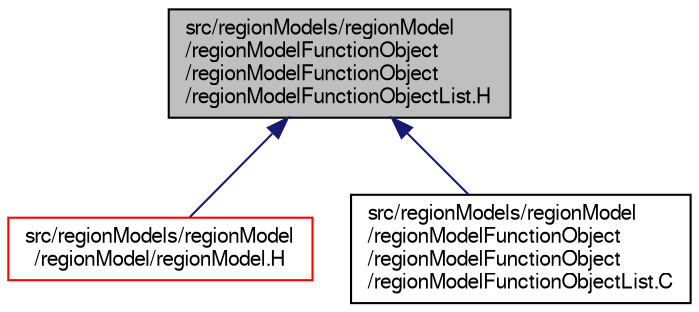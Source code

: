 digraph "src/regionModels/regionModel/regionModelFunctionObject/regionModelFunctionObject/regionModelFunctionObjectList.H"
{
  bgcolor="transparent";
  edge [fontname="FreeSans",fontsize="10",labelfontname="FreeSans",labelfontsize="10"];
  node [fontname="FreeSans",fontsize="10",shape=record];
  Node91 [label="src/regionModels/regionModel\l/regionModelFunctionObject\l/regionModelFunctionObject\l/regionModelFunctionObjectList.H",height=0.2,width=0.4,color="black", fillcolor="grey75", style="filled", fontcolor="black"];
  Node91 -> Node92 [dir="back",color="midnightblue",fontsize="10",style="solid",fontname="FreeSans"];
  Node92 [label="src/regionModels/regionModel\l/regionModel/regionModel.H",height=0.2,width=0.4,color="red",URL="$a14087.html"];
  Node91 -> Node213 [dir="back",color="midnightblue",fontsize="10",style="solid",fontname="FreeSans"];
  Node213 [label="src/regionModels/regionModel\l/regionModelFunctionObject\l/regionModelFunctionObject\l/regionModelFunctionObjectList.C",height=0.2,width=0.4,color="black",URL="$a14111.html"];
}
